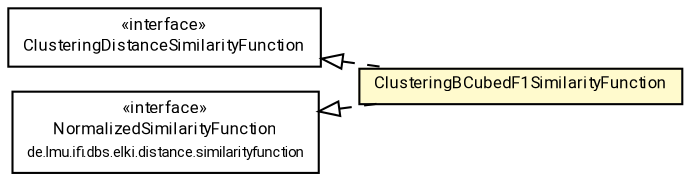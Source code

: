 #!/usr/local/bin/dot
#
# Class diagram 
# Generated by UMLGraph version R5_7_2-60-g0e99a6 (http://www.spinellis.gr/umlgraph/)
#

digraph G {
	graph [fontnames="svg"]
	edge [fontname="Roboto",fontsize=7,labelfontname="Roboto",labelfontsize=7,color="black"];
	node [fontname="Roboto",fontcolor="black",fontsize=8,shape=plaintext,margin=0,width=0,height=0];
	nodesep=0.15;
	ranksep=0.25;
	rankdir=LR;
	// de.lmu.ifi.dbs.elki.distance.similarityfunction.cluster.ClusteringDistanceSimilarityFunction
	c2663192 [label=<<table title="de.lmu.ifi.dbs.elki.distance.similarityfunction.cluster.ClusteringDistanceSimilarityFunction" border="0" cellborder="1" cellspacing="0" cellpadding="2" href="ClusteringDistanceSimilarityFunction.html" target="_parent">
		<tr><td><table border="0" cellspacing="0" cellpadding="1">
		<tr><td align="center" balign="center"> &#171;interface&#187; </td></tr>
		<tr><td align="center" balign="center"> <font face="Roboto">ClusteringDistanceSimilarityFunction</font> </td></tr>
		</table></td></tr>
		</table>>, URL="ClusteringDistanceSimilarityFunction.html"];
	// de.lmu.ifi.dbs.elki.distance.similarityfunction.cluster.ClusteringBCubedF1SimilarityFunction
	c2663193 [label=<<table title="de.lmu.ifi.dbs.elki.distance.similarityfunction.cluster.ClusteringBCubedF1SimilarityFunction" border="0" cellborder="1" cellspacing="0" cellpadding="2" bgcolor="lemonChiffon" href="ClusteringBCubedF1SimilarityFunction.html" target="_parent">
		<tr><td><table border="0" cellspacing="0" cellpadding="1">
		<tr><td align="center" balign="center"> <font face="Roboto">ClusteringBCubedF1SimilarityFunction</font> </td></tr>
		</table></td></tr>
		</table>>, URL="ClusteringBCubedF1SimilarityFunction.html"];
	// de.lmu.ifi.dbs.elki.distance.similarityfunction.NormalizedSimilarityFunction<O>
	c2663774 [label=<<table title="de.lmu.ifi.dbs.elki.distance.similarityfunction.NormalizedSimilarityFunction" border="0" cellborder="1" cellspacing="0" cellpadding="2" href="../NormalizedSimilarityFunction.html" target="_parent">
		<tr><td><table border="0" cellspacing="0" cellpadding="1">
		<tr><td align="center" balign="center"> &#171;interface&#187; </td></tr>
		<tr><td align="center" balign="center"> <font face="Roboto">NormalizedSimilarityFunction</font> </td></tr>
		<tr><td align="center" balign="center"> <font face="Roboto" point-size="7.0">de.lmu.ifi.dbs.elki.distance.similarityfunction</font> </td></tr>
		</table></td></tr>
		</table>>, URL="../NormalizedSimilarityFunction.html"];
	// de.lmu.ifi.dbs.elki.distance.similarityfunction.cluster.ClusteringBCubedF1SimilarityFunction implements de.lmu.ifi.dbs.elki.distance.similarityfunction.cluster.ClusteringDistanceSimilarityFunction
	c2663192 -> c2663193 [arrowtail=empty,style=dashed,dir=back,weight=9];
	// de.lmu.ifi.dbs.elki.distance.similarityfunction.cluster.ClusteringBCubedF1SimilarityFunction implements de.lmu.ifi.dbs.elki.distance.similarityfunction.NormalizedSimilarityFunction<O>
	c2663774 -> c2663193 [arrowtail=empty,style=dashed,dir=back,weight=9];
}

